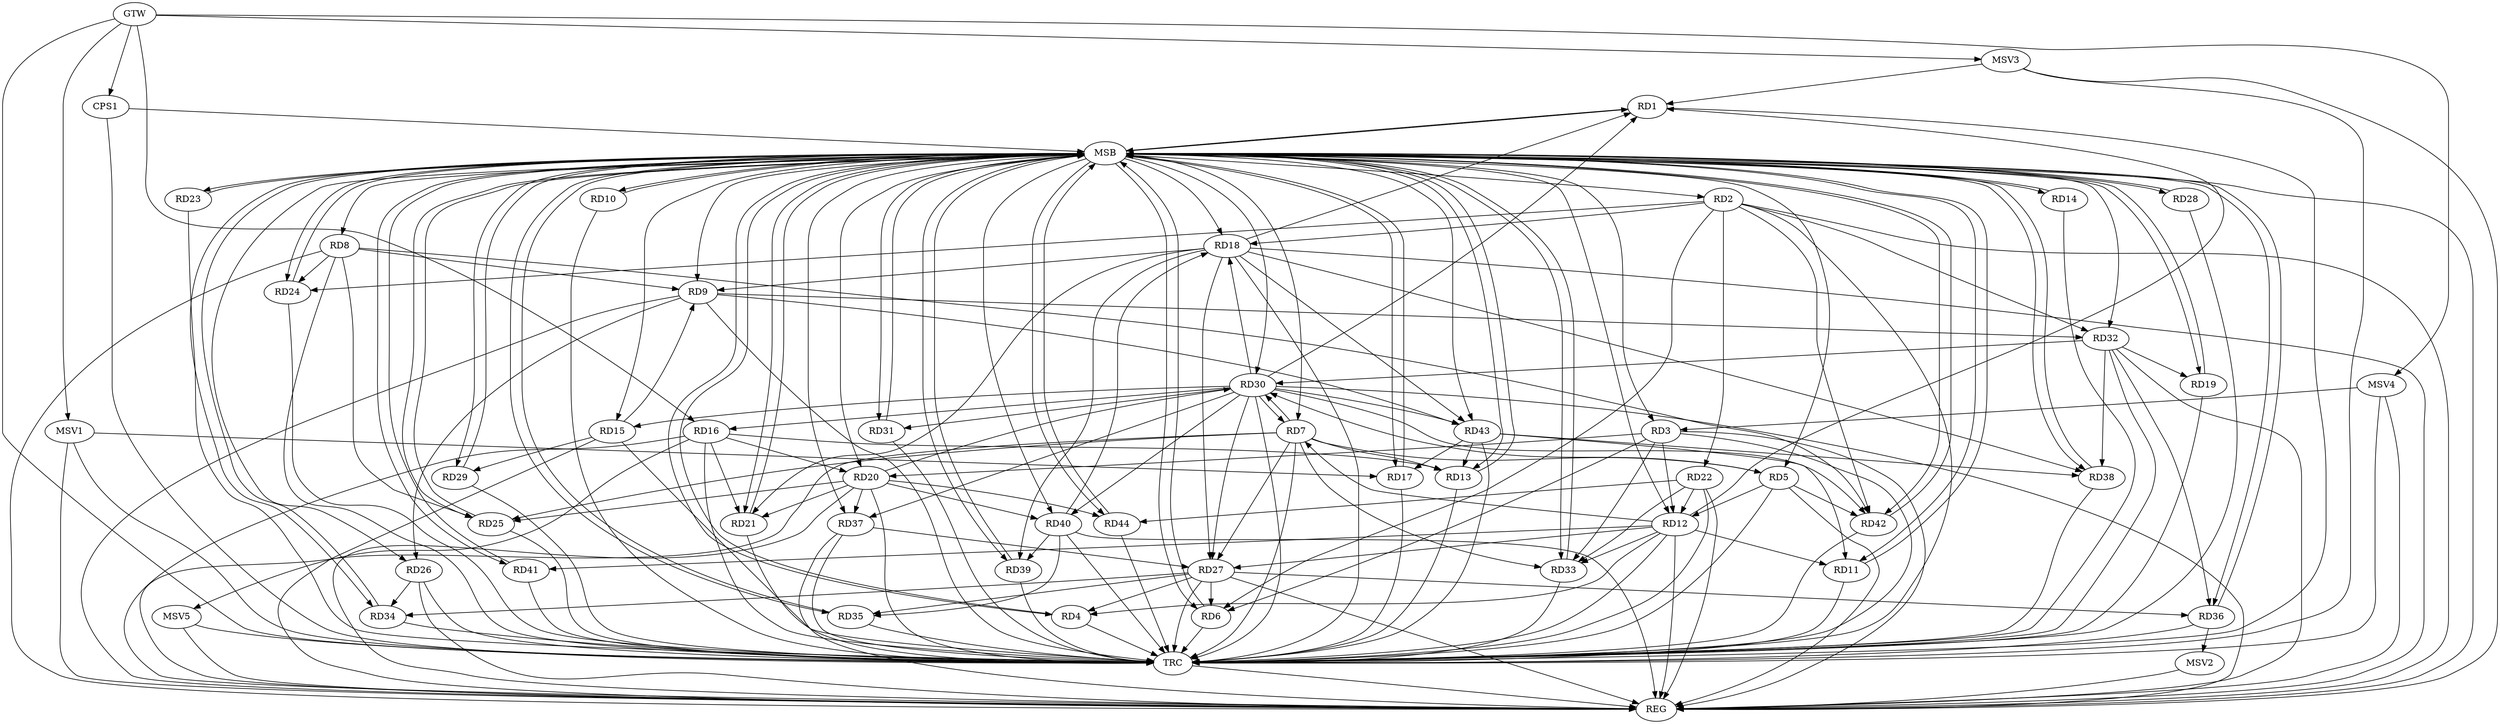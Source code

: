 strict digraph G {
  RD1 [ label="RD1" ];
  RD2 [ label="RD2" ];
  RD3 [ label="RD3" ];
  RD4 [ label="RD4" ];
  RD5 [ label="RD5" ];
  RD6 [ label="RD6" ];
  RD7 [ label="RD7" ];
  RD8 [ label="RD8" ];
  RD9 [ label="RD9" ];
  RD10 [ label="RD10" ];
  RD11 [ label="RD11" ];
  RD12 [ label="RD12" ];
  RD13 [ label="RD13" ];
  RD14 [ label="RD14" ];
  RD15 [ label="RD15" ];
  RD16 [ label="RD16" ];
  RD17 [ label="RD17" ];
  RD18 [ label="RD18" ];
  RD19 [ label="RD19" ];
  RD20 [ label="RD20" ];
  RD21 [ label="RD21" ];
  RD22 [ label="RD22" ];
  RD23 [ label="RD23" ];
  RD24 [ label="RD24" ];
  RD25 [ label="RD25" ];
  RD26 [ label="RD26" ];
  RD27 [ label="RD27" ];
  RD28 [ label="RD28" ];
  RD29 [ label="RD29" ];
  RD30 [ label="RD30" ];
  RD31 [ label="RD31" ];
  RD32 [ label="RD32" ];
  RD33 [ label="RD33" ];
  RD34 [ label="RD34" ];
  RD35 [ label="RD35" ];
  RD36 [ label="RD36" ];
  RD37 [ label="RD37" ];
  RD38 [ label="RD38" ];
  RD39 [ label="RD39" ];
  RD40 [ label="RD40" ];
  RD41 [ label="RD41" ];
  RD42 [ label="RD42" ];
  RD43 [ label="RD43" ];
  RD44 [ label="RD44" ];
  CPS1 [ label="CPS1" ];
  GTW [ label="GTW" ];
  REG [ label="REG" ];
  MSB [ label="MSB" ];
  TRC [ label="TRC" ];
  MSV1 [ label="MSV1" ];
  MSV2 [ label="MSV2" ];
  MSV3 [ label="MSV3" ];
  MSV4 [ label="MSV4" ];
  MSV5 [ label="MSV5" ];
  RD12 -> RD1;
  RD18 -> RD1;
  RD30 -> RD1;
  RD2 -> RD6;
  RD2 -> RD18;
  RD2 -> RD22;
  RD2 -> RD24;
  RD2 -> RD32;
  RD2 -> RD42;
  RD3 -> RD6;
  RD3 -> RD12;
  RD3 -> RD20;
  RD3 -> RD33;
  RD12 -> RD4;
  RD27 -> RD4;
  RD7 -> RD5;
  RD5 -> RD12;
  RD5 -> RD30;
  RD5 -> RD42;
  RD27 -> RD6;
  RD12 -> RD7;
  RD7 -> RD13;
  RD7 -> RD25;
  RD7 -> RD27;
  RD7 -> RD30;
  RD30 -> RD7;
  RD7 -> RD33;
  RD8 -> RD9;
  RD8 -> RD24;
  RD8 -> RD25;
  RD8 -> RD42;
  RD15 -> RD9;
  RD18 -> RD9;
  RD9 -> RD26;
  RD9 -> RD32;
  RD9 -> RD43;
  RD12 -> RD11;
  RD43 -> RD11;
  RD22 -> RD12;
  RD12 -> RD27;
  RD12 -> RD33;
  RD12 -> RD41;
  RD16 -> RD13;
  RD43 -> RD13;
  RD15 -> RD29;
  RD30 -> RD15;
  RD16 -> RD20;
  RD16 -> RD21;
  RD43 -> RD17;
  RD18 -> RD21;
  RD18 -> RD27;
  RD18 -> RD38;
  RD18 -> RD39;
  RD40 -> RD18;
  RD18 -> RD43;
  RD32 -> RD19;
  RD20 -> RD21;
  RD20 -> RD25;
  RD20 -> RD30;
  RD20 -> RD37;
  RD20 -> RD40;
  RD20 -> RD44;
  RD22 -> RD33;
  RD22 -> RD44;
  RD26 -> RD34;
  RD30 -> RD27;
  RD27 -> RD34;
  RD27 -> RD35;
  RD27 -> RD36;
  RD37 -> RD27;
  RD32 -> RD30;
  RD30 -> RD37;
  RD30 -> RD40;
  RD30 -> RD42;
  RD30 -> RD43;
  RD32 -> RD36;
  RD32 -> RD38;
  RD40 -> RD35;
  RD43 -> RD38;
  RD40 -> RD39;
  GTW -> RD16;
  GTW -> CPS1;
  RD2 -> REG;
  RD3 -> REG;
  RD5 -> REG;
  RD7 -> REG;
  RD8 -> REG;
  RD9 -> REG;
  RD12 -> REG;
  RD15 -> REG;
  RD16 -> REG;
  RD18 -> REG;
  RD20 -> REG;
  RD22 -> REG;
  RD26 -> REG;
  RD27 -> REG;
  RD30 -> REG;
  RD32 -> REG;
  RD37 -> REG;
  RD40 -> REG;
  RD1 -> MSB;
  MSB -> RD4;
  MSB -> RD18;
  MSB -> RD30;
  MSB -> RD31;
  MSB -> RD33;
  MSB -> RD34;
  MSB -> RD35;
  MSB -> REG;
  RD4 -> MSB;
  MSB -> RD12;
  MSB -> RD39;
  RD6 -> MSB;
  MSB -> RD25;
  MSB -> RD36;
  MSB -> RD42;
  RD10 -> MSB;
  RD11 -> MSB;
  MSB -> RD29;
  RD13 -> MSB;
  MSB -> RD5;
  MSB -> RD10;
  MSB -> RD15;
  MSB -> RD23;
  RD14 -> MSB;
  MSB -> RD9;
  MSB -> RD44;
  RD17 -> MSB;
  MSB -> RD41;
  RD19 -> MSB;
  MSB -> RD3;
  MSB -> RD28;
  RD21 -> MSB;
  MSB -> RD14;
  MSB -> RD26;
  RD23 -> MSB;
  MSB -> RD11;
  MSB -> RD24;
  MSB -> RD37;
  RD24 -> MSB;
  MSB -> RD2;
  RD25 -> MSB;
  MSB -> RD8;
  MSB -> RD38;
  RD28 -> MSB;
  MSB -> RD21;
  MSB -> RD43;
  RD29 -> MSB;
  MSB -> RD32;
  RD31 -> MSB;
  MSB -> RD6;
  MSB -> RD13;
  MSB -> RD19;
  MSB -> RD40;
  RD33 -> MSB;
  RD34 -> MSB;
  MSB -> RD1;
  MSB -> RD7;
  MSB -> RD17;
  RD35 -> MSB;
  RD36 -> MSB;
  MSB -> RD20;
  RD38 -> MSB;
  RD39 -> MSB;
  RD41 -> MSB;
  RD42 -> MSB;
  RD44 -> MSB;
  CPS1 -> MSB;
  RD1 -> TRC;
  RD2 -> TRC;
  RD3 -> TRC;
  RD4 -> TRC;
  RD5 -> TRC;
  RD6 -> TRC;
  RD7 -> TRC;
  RD8 -> TRC;
  RD9 -> TRC;
  RD10 -> TRC;
  RD11 -> TRC;
  RD12 -> TRC;
  RD13 -> TRC;
  RD14 -> TRC;
  RD15 -> TRC;
  RD16 -> TRC;
  RD17 -> TRC;
  RD18 -> TRC;
  RD19 -> TRC;
  RD20 -> TRC;
  RD21 -> TRC;
  RD22 -> TRC;
  RD23 -> TRC;
  RD24 -> TRC;
  RD25 -> TRC;
  RD26 -> TRC;
  RD27 -> TRC;
  RD28 -> TRC;
  RD29 -> TRC;
  RD30 -> TRC;
  RD31 -> TRC;
  RD32 -> TRC;
  RD33 -> TRC;
  RD34 -> TRC;
  RD35 -> TRC;
  RD36 -> TRC;
  RD37 -> TRC;
  RD38 -> TRC;
  RD39 -> TRC;
  RD40 -> TRC;
  RD41 -> TRC;
  RD42 -> TRC;
  RD43 -> TRC;
  RD44 -> TRC;
  CPS1 -> TRC;
  GTW -> TRC;
  TRC -> REG;
  RD30 -> RD16;
  RD30 -> RD31;
  RD30 -> RD18;
  MSV1 -> RD17;
  GTW -> MSV1;
  MSV1 -> REG;
  MSV1 -> TRC;
  RD36 -> MSV2;
  MSV2 -> REG;
  MSV3 -> RD1;
  GTW -> MSV3;
  MSV3 -> REG;
  MSV3 -> TRC;
  MSV4 -> RD3;
  GTW -> MSV4;
  MSV4 -> REG;
  MSV4 -> TRC;
  RD16 -> MSV5;
  MSV5 -> REG;
  MSV5 -> TRC;
}

